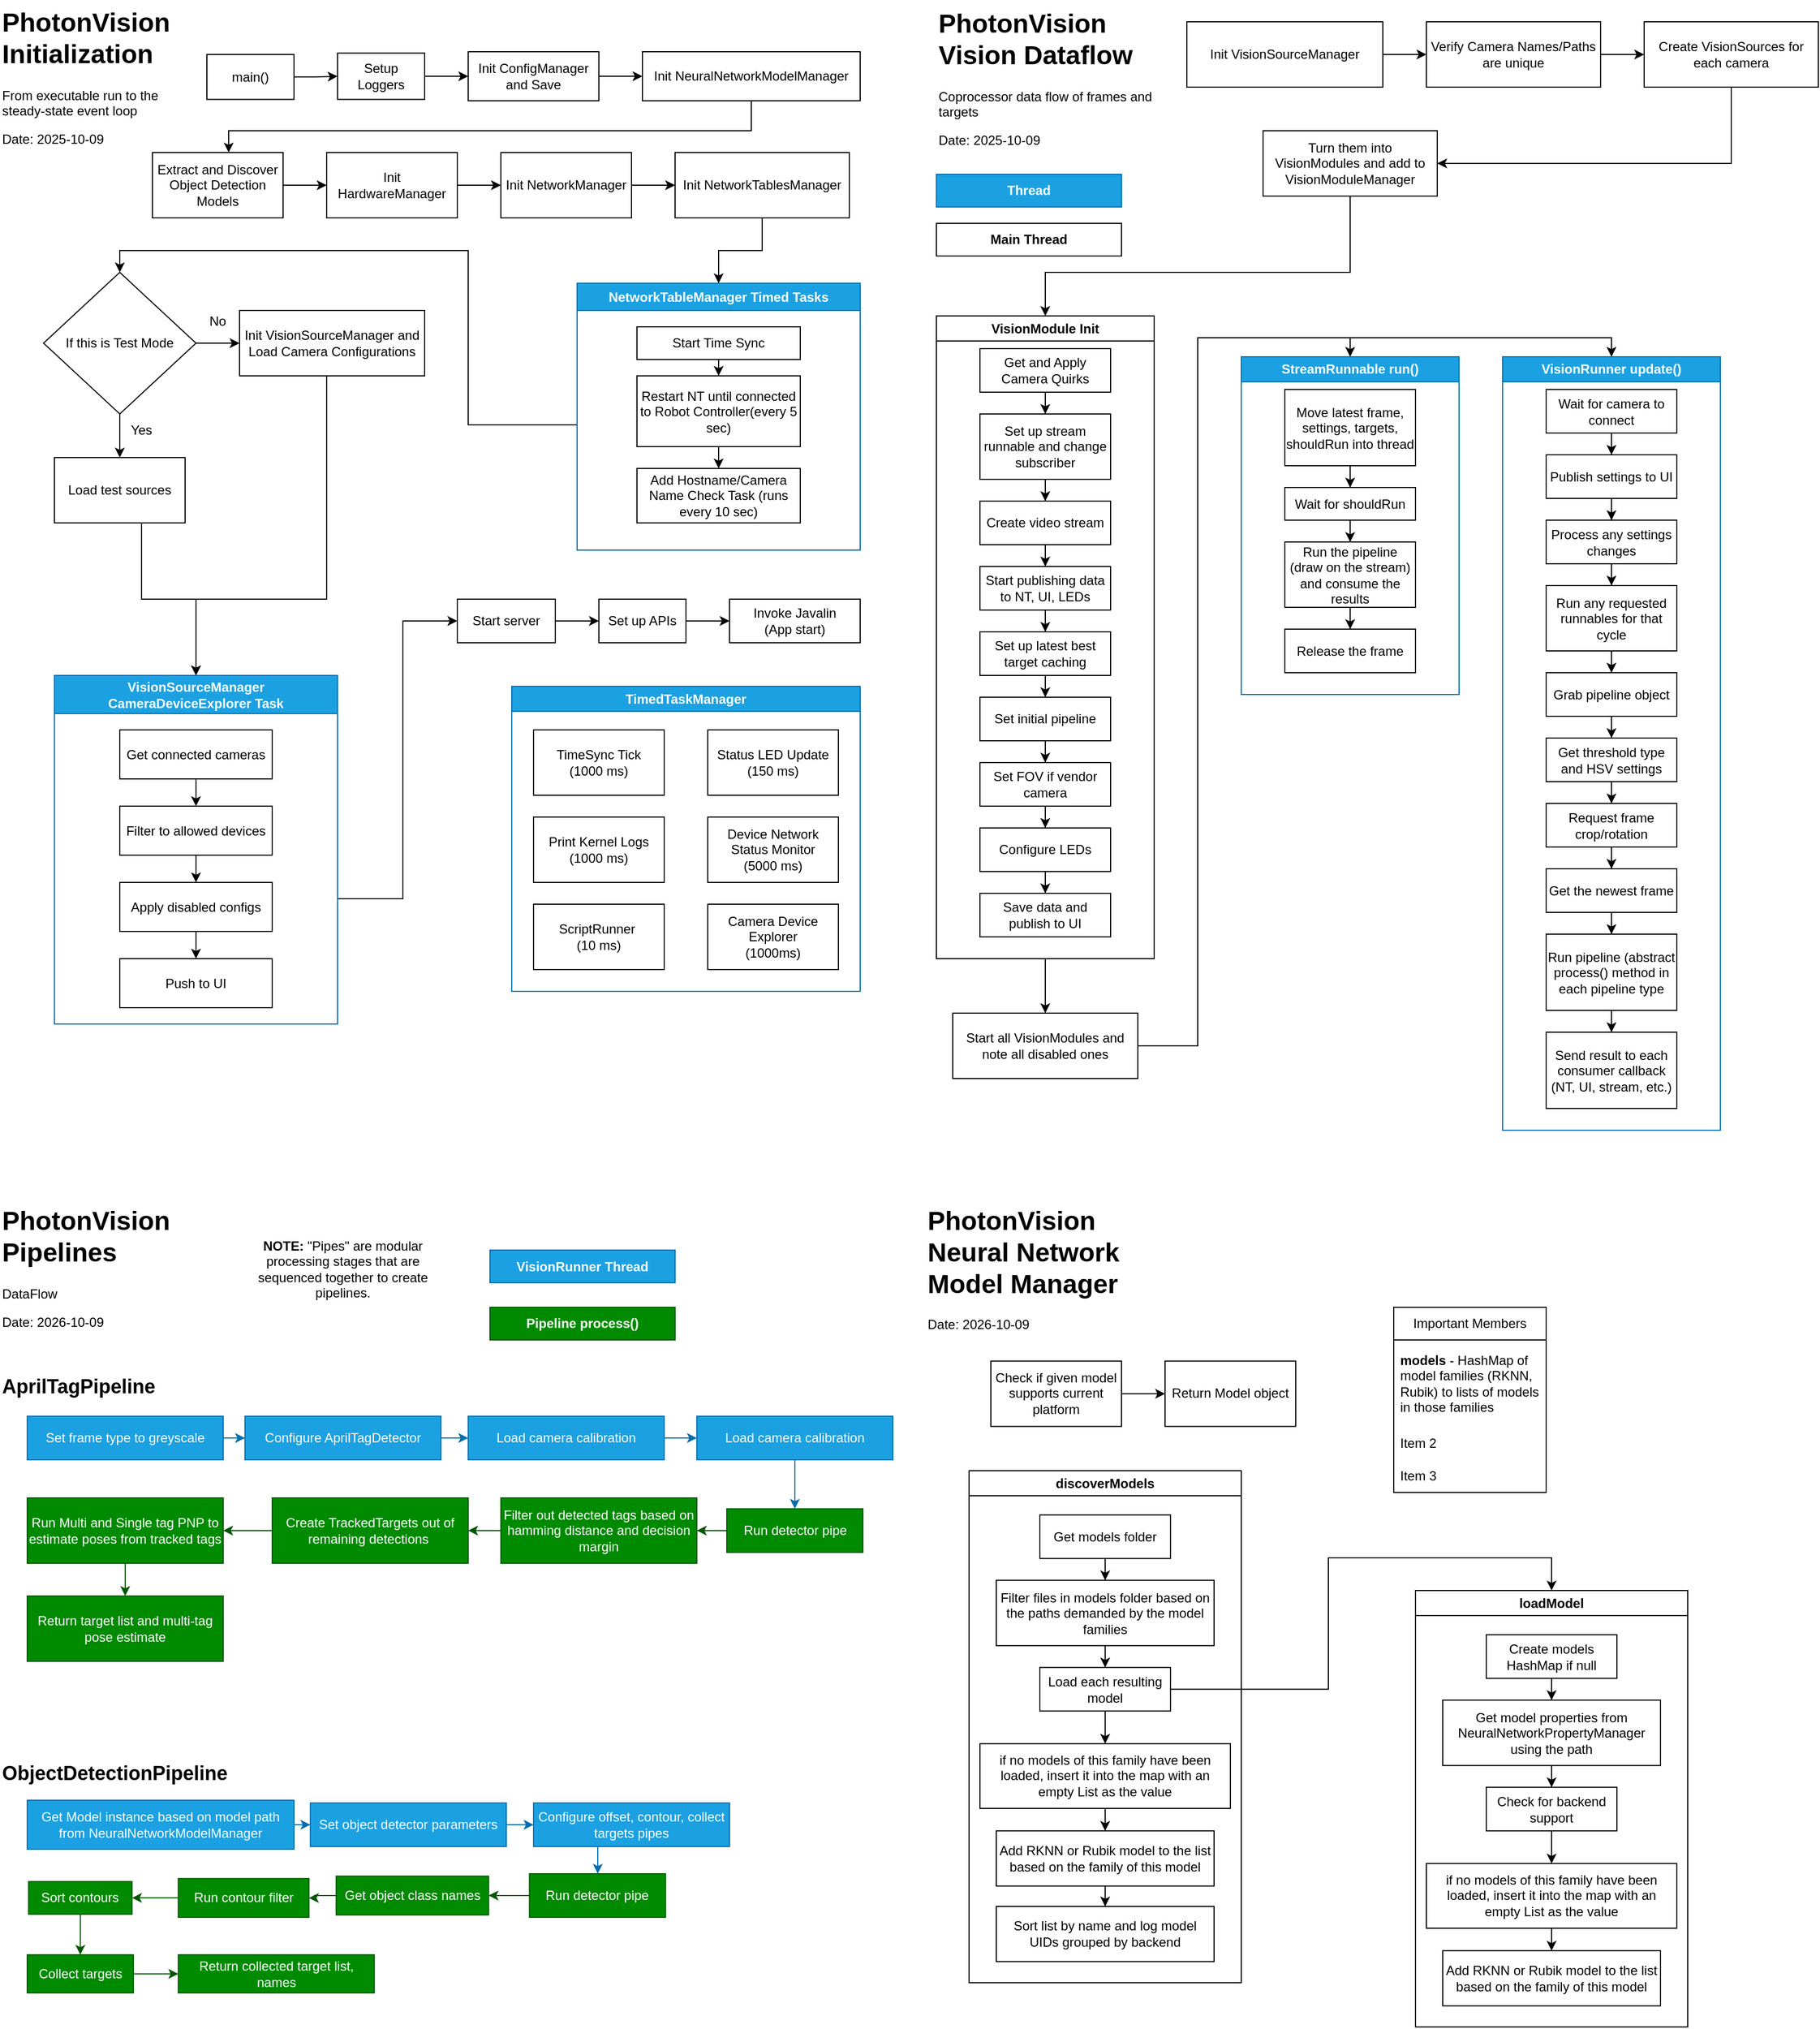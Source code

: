 <mxfile version="28.2.7">
  <diagram name="Page-1" id="EKQzKkHL_5VG4IE7c2P8">
    <mxGraphModel dx="920" dy="1238" grid="1" gridSize="10" guides="1" tooltips="1" connect="1" arrows="1" fold="1" page="1" pageScale="1" pageWidth="850" pageHeight="1100" math="0" shadow="0">
      <root>
        <mxCell id="0" />
        <mxCell id="1" parent="0" />
        <mxCell id="BMCkvyzXnp6Wfy262DpX-49" value="" style="edgeStyle=orthogonalEdgeStyle;rounded=0;orthogonalLoop=1;jettySize=auto;html=1;" parent="1" source="BMCkvyzXnp6Wfy262DpX-1" target="BMCkvyzXnp6Wfy262DpX-48" edge="1">
          <mxGeometry relative="1" as="geometry" />
        </mxCell>
        <mxCell id="BMCkvyzXnp6Wfy262DpX-1" value="main()" style="rounded=0;whiteSpace=wrap;html=1;" parent="1" vertex="1">
          <mxGeometry x="200" y="60" width="80" height="41.25" as="geometry" />
        </mxCell>
        <mxCell id="BMCkvyzXnp6Wfy262DpX-98" style="edgeStyle=orthogonalEdgeStyle;rounded=0;orthogonalLoop=1;jettySize=auto;html=1;exitX=1;exitY=0.5;exitDx=0;exitDy=0;entryX=0;entryY=0.5;entryDx=0;entryDy=0;" parent="1" source="BMCkvyzXnp6Wfy262DpX-2" target="BMCkvyzXnp6Wfy262DpX-4" edge="1">
          <mxGeometry relative="1" as="geometry" />
        </mxCell>
        <mxCell id="BMCkvyzXnp6Wfy262DpX-2" value="Start server" style="rounded=0;whiteSpace=wrap;html=1;" parent="1" vertex="1">
          <mxGeometry x="430" y="560" width="90" height="40" as="geometry" />
        </mxCell>
        <mxCell id="BMCkvyzXnp6Wfy262DpX-7" value="" style="edgeStyle=orthogonalEdgeStyle;rounded=0;orthogonalLoop=1;jettySize=auto;html=1;" parent="1" source="BMCkvyzXnp6Wfy262DpX-4" target="BMCkvyzXnp6Wfy262DpX-6" edge="1">
          <mxGeometry relative="1" as="geometry" />
        </mxCell>
        <mxCell id="BMCkvyzXnp6Wfy262DpX-4" value="Set up APIs" style="rounded=0;whiteSpace=wrap;html=1;" parent="1" vertex="1">
          <mxGeometry x="560" y="560" width="80" height="40" as="geometry" />
        </mxCell>
        <mxCell id="BMCkvyzXnp6Wfy262DpX-6" value="&lt;div&gt;Invoke Javalin&lt;/div&gt;&lt;div&gt;(App start)&lt;/div&gt;" style="rounded=0;whiteSpace=wrap;html=1;" parent="1" vertex="1">
          <mxGeometry x="680" y="560" width="120" height="40" as="geometry" />
        </mxCell>
        <mxCell id="BMCkvyzXnp6Wfy262DpX-56" value="" style="edgeStyle=orthogonalEdgeStyle;rounded=0;orthogonalLoop=1;jettySize=auto;html=1;" parent="1" source="BMCkvyzXnp6Wfy262DpX-11" target="BMCkvyzXnp6Wfy262DpX-55" edge="1">
          <mxGeometry relative="1" as="geometry" />
        </mxCell>
        <mxCell id="BMCkvyzXnp6Wfy262DpX-11" value="Extract and Discover Object Detection Models" style="rounded=0;whiteSpace=wrap;html=1;" parent="1" vertex="1">
          <mxGeometry x="150" y="150" width="120" height="60" as="geometry" />
        </mxCell>
        <mxCell id="BMCkvyzXnp6Wfy262DpX-95" style="edgeStyle=orthogonalEdgeStyle;rounded=0;orthogonalLoop=1;jettySize=auto;html=1;exitX=0.5;exitY=1;exitDx=0;exitDy=0;entryX=0.5;entryY=0;entryDx=0;entryDy=0;" parent="1" source="BMCkvyzXnp6Wfy262DpX-15" target="BMCkvyzXnp6Wfy262DpX-63" edge="1">
          <mxGeometry relative="1" as="geometry">
            <Array as="points">
              <mxPoint x="310" y="355" />
              <mxPoint x="310" y="560" />
              <mxPoint x="190" y="560" />
            </Array>
          </mxGeometry>
        </mxCell>
        <mxCell id="BMCkvyzXnp6Wfy262DpX-15" value="Init VisionSourceManager and Load Camera Configurations" style="rounded=0;whiteSpace=wrap;html=1;" parent="1" vertex="1">
          <mxGeometry x="230" y="295" width="170" height="60" as="geometry" />
        </mxCell>
        <mxCell id="BMCkvyzXnp6Wfy262DpX-82" style="edgeStyle=orthogonalEdgeStyle;rounded=0;orthogonalLoop=1;jettySize=auto;html=1;exitX=0;exitY=0.5;exitDx=0;exitDy=0;entryX=0.5;entryY=0;entryDx=0;entryDy=0;" parent="1" source="BMCkvyzXnp6Wfy262DpX-20" target="BMCkvyzXnp6Wfy262DpX-81" edge="1">
          <mxGeometry relative="1" as="geometry">
            <Array as="points">
              <mxPoint x="540" y="400" />
              <mxPoint x="440" y="400" />
              <mxPoint x="440" y="240" />
              <mxPoint x="120" y="240" />
            </Array>
          </mxGeometry>
        </mxCell>
        <mxCell id="BMCkvyzXnp6Wfy262DpX-20" value="&lt;div&gt;NetworkTableManager Timed Tasks&lt;/div&gt;" style="swimlane;whiteSpace=wrap;html=1;swimlaneLine=1;startSize=25;fillColor=#1ba1e2;fontColor=#ffffff;strokeColor=#006EAF;" parent="1" vertex="1">
          <mxGeometry x="540" y="270" width="260" height="245" as="geometry">
            <mxRectangle x="10" y="130" width="320" height="30" as="alternateBounds" />
          </mxGeometry>
        </mxCell>
        <mxCell id="BMCkvyzXnp6Wfy262DpX-30" style="edgeStyle=orthogonalEdgeStyle;rounded=0;orthogonalLoop=1;jettySize=auto;html=1;exitX=0.5;exitY=1;exitDx=0;exitDy=0;entryX=0.5;entryY=0;entryDx=0;entryDy=0;" parent="BMCkvyzXnp6Wfy262DpX-20" source="BMCkvyzXnp6Wfy262DpX-23" target="BMCkvyzXnp6Wfy262DpX-25" edge="1">
          <mxGeometry relative="1" as="geometry" />
        </mxCell>
        <mxCell id="BMCkvyzXnp6Wfy262DpX-23" value="Start Time Sync" style="rounded=0;whiteSpace=wrap;html=1;" parent="BMCkvyzXnp6Wfy262DpX-20" vertex="1">
          <mxGeometry x="55" y="40" width="150" height="30" as="geometry" />
        </mxCell>
        <mxCell id="BMCkvyzXnp6Wfy262DpX-31" style="edgeStyle=orthogonalEdgeStyle;rounded=0;orthogonalLoop=1;jettySize=auto;html=1;exitX=0.5;exitY=1;exitDx=0;exitDy=0;entryX=0.5;entryY=0;entryDx=0;entryDy=0;" parent="BMCkvyzXnp6Wfy262DpX-20" source="BMCkvyzXnp6Wfy262DpX-25" target="BMCkvyzXnp6Wfy262DpX-27" edge="1">
          <mxGeometry relative="1" as="geometry" />
        </mxCell>
        <mxCell id="BMCkvyzXnp6Wfy262DpX-25" value="Restart NT until connected to Robot Controller(every 5 sec)" style="rounded=0;whiteSpace=wrap;html=1;" parent="BMCkvyzXnp6Wfy262DpX-20" vertex="1">
          <mxGeometry x="55" y="85" width="150" height="65" as="geometry" />
        </mxCell>
        <mxCell id="BMCkvyzXnp6Wfy262DpX-27" value="Add Hostname/Camera Name Check Task (runs every 10 sec)" style="rounded=0;whiteSpace=wrap;html=1;" parent="BMCkvyzXnp6Wfy262DpX-20" vertex="1">
          <mxGeometry x="55" y="170" width="150" height="50" as="geometry" />
        </mxCell>
        <mxCell id="BMCkvyzXnp6Wfy262DpX-47" value="&lt;h1 style=&quot;margin-top: 0px;&quot;&gt;PhotonVision Initialization&lt;/h1&gt;&lt;p&gt;From executable run to the steady-state event loop&lt;/p&gt;&lt;p&gt;Date: 2025-10-09&lt;/p&gt;" style="text;html=1;whiteSpace=wrap;overflow=hidden;rounded=0;" parent="1" vertex="1">
          <mxGeometry x="10" y="10" width="180" height="140" as="geometry" />
        </mxCell>
        <mxCell id="BMCkvyzXnp6Wfy262DpX-51" value="" style="edgeStyle=orthogonalEdgeStyle;rounded=0;orthogonalLoop=1;jettySize=auto;html=1;" parent="1" source="BMCkvyzXnp6Wfy262DpX-48" target="BMCkvyzXnp6Wfy262DpX-50" edge="1">
          <mxGeometry relative="1" as="geometry" />
        </mxCell>
        <mxCell id="BMCkvyzXnp6Wfy262DpX-48" value="Setup Loggers" style="rounded=0;whiteSpace=wrap;html=1;" parent="1" vertex="1">
          <mxGeometry x="320" y="58.75" width="80" height="42.5" as="geometry" />
        </mxCell>
        <mxCell id="BMCkvyzXnp6Wfy262DpX-53" value="" style="edgeStyle=orthogonalEdgeStyle;rounded=0;orthogonalLoop=1;jettySize=auto;html=1;" parent="1" source="BMCkvyzXnp6Wfy262DpX-50" target="BMCkvyzXnp6Wfy262DpX-52" edge="1">
          <mxGeometry relative="1" as="geometry" />
        </mxCell>
        <mxCell id="BMCkvyzXnp6Wfy262DpX-50" value="Init ConfigManager and Save" style="rounded=0;whiteSpace=wrap;html=1;" parent="1" vertex="1">
          <mxGeometry x="440" y="57.5" width="120" height="45" as="geometry" />
        </mxCell>
        <mxCell id="BMCkvyzXnp6Wfy262DpX-54" style="edgeStyle=orthogonalEdgeStyle;rounded=0;orthogonalLoop=1;jettySize=auto;html=1;exitX=0.5;exitY=1;exitDx=0;exitDy=0;" parent="1" source="BMCkvyzXnp6Wfy262DpX-52" target="BMCkvyzXnp6Wfy262DpX-11" edge="1">
          <mxGeometry relative="1" as="geometry">
            <Array as="points">
              <mxPoint x="700" y="130" />
              <mxPoint x="220" y="130" />
            </Array>
          </mxGeometry>
        </mxCell>
        <mxCell id="BMCkvyzXnp6Wfy262DpX-52" value="Init NeuralNetworkModelManager" style="rounded=0;whiteSpace=wrap;html=1;" parent="1" vertex="1">
          <mxGeometry x="600" y="57.5" width="200" height="45" as="geometry" />
        </mxCell>
        <mxCell id="BMCkvyzXnp6Wfy262DpX-58" value="" style="edgeStyle=orthogonalEdgeStyle;rounded=0;orthogonalLoop=1;jettySize=auto;html=1;" parent="1" source="BMCkvyzXnp6Wfy262DpX-55" target="BMCkvyzXnp6Wfy262DpX-57" edge="1">
          <mxGeometry relative="1" as="geometry" />
        </mxCell>
        <mxCell id="BMCkvyzXnp6Wfy262DpX-55" value="Init HardwareManager" style="rounded=0;whiteSpace=wrap;html=1;" parent="1" vertex="1">
          <mxGeometry x="310" y="150" width="120" height="60" as="geometry" />
        </mxCell>
        <mxCell id="BMCkvyzXnp6Wfy262DpX-60" value="" style="edgeStyle=orthogonalEdgeStyle;rounded=0;orthogonalLoop=1;jettySize=auto;html=1;" parent="1" source="BMCkvyzXnp6Wfy262DpX-57" target="BMCkvyzXnp6Wfy262DpX-59" edge="1">
          <mxGeometry relative="1" as="geometry" />
        </mxCell>
        <mxCell id="BMCkvyzXnp6Wfy262DpX-57" value="Init NetworkManager" style="rounded=0;whiteSpace=wrap;html=1;" parent="1" vertex="1">
          <mxGeometry x="470" y="150" width="120" height="60" as="geometry" />
        </mxCell>
        <mxCell id="BMCkvyzXnp6Wfy262DpX-62" style="edgeStyle=orthogonalEdgeStyle;rounded=0;orthogonalLoop=1;jettySize=auto;html=1;exitX=0.5;exitY=1;exitDx=0;exitDy=0;entryX=0.5;entryY=0;entryDx=0;entryDy=0;" parent="1" source="BMCkvyzXnp6Wfy262DpX-59" target="BMCkvyzXnp6Wfy262DpX-20" edge="1">
          <mxGeometry relative="1" as="geometry" />
        </mxCell>
        <mxCell id="BMCkvyzXnp6Wfy262DpX-59" value="Init NetworkTablesManager" style="rounded=0;whiteSpace=wrap;html=1;" parent="1" vertex="1">
          <mxGeometry x="630" y="150" width="160" height="60" as="geometry" />
        </mxCell>
        <mxCell id="BMCkvyzXnp6Wfy262DpX-99" style="edgeStyle=orthogonalEdgeStyle;rounded=0;orthogonalLoop=1;jettySize=auto;html=1;exitX=1;exitY=0.5;exitDx=0;exitDy=0;entryX=0;entryY=0.5;entryDx=0;entryDy=0;" parent="1" source="BMCkvyzXnp6Wfy262DpX-63" target="BMCkvyzXnp6Wfy262DpX-2" edge="1">
          <mxGeometry relative="1" as="geometry">
            <Array as="points">
              <mxPoint x="380" y="835" />
              <mxPoint x="380" y="580" />
            </Array>
          </mxGeometry>
        </mxCell>
        <mxCell id="BMCkvyzXnp6Wfy262DpX-63" value="&lt;div&gt;VisionSourceManager CameraDeviceExplorer Task&lt;/div&gt;" style="swimlane;whiteSpace=wrap;html=1;swimlaneLine=1;startSize=35;fillColor=#1ba1e2;fontColor=#ffffff;strokeColor=#006EAF;" parent="1" vertex="1">
          <mxGeometry x="60" y="630" width="260" height="320" as="geometry">
            <mxRectangle x="10" y="130" width="320" height="30" as="alternateBounds" />
          </mxGeometry>
        </mxCell>
        <mxCell id="BMCkvyzXnp6Wfy262DpX-42" value="" style="edgeStyle=orthogonalEdgeStyle;rounded=0;orthogonalLoop=1;jettySize=auto;html=1;" parent="BMCkvyzXnp6Wfy262DpX-63" source="BMCkvyzXnp6Wfy262DpX-39" target="BMCkvyzXnp6Wfy262DpX-41" edge="1">
          <mxGeometry relative="1" as="geometry" />
        </mxCell>
        <mxCell id="BMCkvyzXnp6Wfy262DpX-39" value="Get connected cameras" style="rounded=0;whiteSpace=wrap;html=1;" parent="BMCkvyzXnp6Wfy262DpX-63" vertex="1">
          <mxGeometry x="60" y="50" width="140" height="45" as="geometry" />
        </mxCell>
        <mxCell id="BMCkvyzXnp6Wfy262DpX-44" value="" style="edgeStyle=orthogonalEdgeStyle;rounded=0;orthogonalLoop=1;jettySize=auto;html=1;" parent="BMCkvyzXnp6Wfy262DpX-63" source="BMCkvyzXnp6Wfy262DpX-41" target="BMCkvyzXnp6Wfy262DpX-43" edge="1">
          <mxGeometry relative="1" as="geometry" />
        </mxCell>
        <mxCell id="BMCkvyzXnp6Wfy262DpX-41" value="Filter to allowed devices" style="rounded=0;whiteSpace=wrap;html=1;" parent="BMCkvyzXnp6Wfy262DpX-63" vertex="1">
          <mxGeometry x="60" y="120" width="140" height="45" as="geometry" />
        </mxCell>
        <mxCell id="BMCkvyzXnp6Wfy262DpX-46" value="" style="edgeStyle=orthogonalEdgeStyle;rounded=0;orthogonalLoop=1;jettySize=auto;html=1;" parent="BMCkvyzXnp6Wfy262DpX-63" source="BMCkvyzXnp6Wfy262DpX-43" target="BMCkvyzXnp6Wfy262DpX-45" edge="1">
          <mxGeometry relative="1" as="geometry" />
        </mxCell>
        <mxCell id="BMCkvyzXnp6Wfy262DpX-43" value="Apply disabled configs" style="rounded=0;whiteSpace=wrap;html=1;" parent="BMCkvyzXnp6Wfy262DpX-63" vertex="1">
          <mxGeometry x="60" y="190" width="140" height="45" as="geometry" />
        </mxCell>
        <mxCell id="BMCkvyzXnp6Wfy262DpX-45" value="Push to UI" style="rounded=0;whiteSpace=wrap;html=1;" parent="BMCkvyzXnp6Wfy262DpX-63" vertex="1">
          <mxGeometry x="60" y="260" width="140" height="45" as="geometry" />
        </mxCell>
        <mxCell id="BMCkvyzXnp6Wfy262DpX-84" value="" style="edgeStyle=orthogonalEdgeStyle;rounded=0;orthogonalLoop=1;jettySize=auto;html=1;" parent="1" source="BMCkvyzXnp6Wfy262DpX-81" target="BMCkvyzXnp6Wfy262DpX-83" edge="1">
          <mxGeometry relative="1" as="geometry" />
        </mxCell>
        <mxCell id="BMCkvyzXnp6Wfy262DpX-90" style="edgeStyle=orthogonalEdgeStyle;rounded=0;orthogonalLoop=1;jettySize=auto;html=1;exitX=1;exitY=0.5;exitDx=0;exitDy=0;entryX=0;entryY=0.5;entryDx=0;entryDy=0;" parent="1" source="BMCkvyzXnp6Wfy262DpX-81" target="BMCkvyzXnp6Wfy262DpX-15" edge="1">
          <mxGeometry relative="1" as="geometry" />
        </mxCell>
        <mxCell id="BMCkvyzXnp6Wfy262DpX-81" value="If this is Test Mode" style="rhombus;whiteSpace=wrap;html=1;" parent="1" vertex="1">
          <mxGeometry x="50" y="260" width="140" height="130" as="geometry" />
        </mxCell>
        <mxCell id="BMCkvyzXnp6Wfy262DpX-92" style="edgeStyle=orthogonalEdgeStyle;rounded=0;orthogonalLoop=1;jettySize=auto;html=1;exitX=0.5;exitY=1;exitDx=0;exitDy=0;entryX=0.5;entryY=0;entryDx=0;entryDy=0;" parent="1" source="BMCkvyzXnp6Wfy262DpX-83" target="BMCkvyzXnp6Wfy262DpX-63" edge="1">
          <mxGeometry relative="1" as="geometry">
            <mxPoint x="569.647" y="610" as="targetPoint" />
            <Array as="points">
              <mxPoint x="140" y="490" />
              <mxPoint x="140" y="560" />
              <mxPoint x="190" y="560" />
            </Array>
          </mxGeometry>
        </mxCell>
        <mxCell id="BMCkvyzXnp6Wfy262DpX-83" value="Load test sources" style="whiteSpace=wrap;html=1;" parent="1" vertex="1">
          <mxGeometry x="60" y="430" width="120" height="60" as="geometry" />
        </mxCell>
        <mxCell id="BMCkvyzXnp6Wfy262DpX-85" value="Yes" style="text;html=1;align=center;verticalAlign=middle;whiteSpace=wrap;rounded=0;" parent="1" vertex="1">
          <mxGeometry x="110" y="390" width="60" height="30" as="geometry" />
        </mxCell>
        <mxCell id="BMCkvyzXnp6Wfy262DpX-86" value="No" style="text;html=1;align=center;verticalAlign=middle;whiteSpace=wrap;rounded=0;" parent="1" vertex="1">
          <mxGeometry x="180" y="290" width="60" height="30" as="geometry" />
        </mxCell>
        <mxCell id="BMCkvyzXnp6Wfy262DpX-96" value="TimedTaskManager" style="swimlane;whiteSpace=wrap;html=1;startSize=23;fillColor=#1ba1e2;fontColor=#ffffff;strokeColor=#006EAF;" parent="1" vertex="1">
          <mxGeometry x="480" y="640" width="320" height="280" as="geometry" />
        </mxCell>
        <mxCell id="BMCkvyzXnp6Wfy262DpX-101" value="&lt;div&gt;TimeSync Tick&lt;/div&gt;&lt;div&gt;(1000 ms)&lt;/div&gt;" style="rounded=0;whiteSpace=wrap;html=1;" parent="BMCkvyzXnp6Wfy262DpX-96" vertex="1">
          <mxGeometry x="20" y="40" width="120" height="60" as="geometry" />
        </mxCell>
        <mxCell id="BMCkvyzXnp6Wfy262DpX-102" value="&lt;div&gt;Status LED Update&lt;/div&gt;&lt;div&gt;(150 ms)&lt;/div&gt;" style="rounded=0;whiteSpace=wrap;html=1;" parent="BMCkvyzXnp6Wfy262DpX-96" vertex="1">
          <mxGeometry x="180" y="40" width="120" height="60" as="geometry" />
        </mxCell>
        <mxCell id="BMCkvyzXnp6Wfy262DpX-103" value="&lt;div&gt;Print Kernel Logs&lt;/div&gt;&lt;div&gt;(1000 ms)&lt;/div&gt;" style="rounded=0;whiteSpace=wrap;html=1;" parent="BMCkvyzXnp6Wfy262DpX-96" vertex="1">
          <mxGeometry x="20" y="120" width="120" height="60" as="geometry" />
        </mxCell>
        <mxCell id="BMCkvyzXnp6Wfy262DpX-104" value="&lt;div&gt;Device Network Status Monitor&lt;/div&gt;&lt;div&gt;(5000 ms)&lt;/div&gt;" style="rounded=0;whiteSpace=wrap;html=1;" parent="BMCkvyzXnp6Wfy262DpX-96" vertex="1">
          <mxGeometry x="180" y="120" width="120" height="60" as="geometry" />
        </mxCell>
        <mxCell id="BMCkvyzXnp6Wfy262DpX-105" value="&lt;div&gt;ScriptRunner&amp;nbsp;&lt;/div&gt;&lt;div&gt;(10 ms)&lt;/div&gt;" style="rounded=0;whiteSpace=wrap;html=1;" parent="BMCkvyzXnp6Wfy262DpX-96" vertex="1">
          <mxGeometry x="20" y="200" width="120" height="60" as="geometry" />
        </mxCell>
        <mxCell id="BMCkvyzXnp6Wfy262DpX-106" value="&lt;div&gt;Camera Device Explorer&lt;/div&gt;&lt;div&gt;(1000ms)&lt;/div&gt;" style="rounded=0;whiteSpace=wrap;html=1;" parent="BMCkvyzXnp6Wfy262DpX-96" vertex="1">
          <mxGeometry x="180" y="200" width="120" height="60" as="geometry" />
        </mxCell>
        <mxCell id="BMCkvyzXnp6Wfy262DpX-107" value="&lt;h1 style=&quot;margin-top: 0px;&quot;&gt;PhotonVision Vision Dataflow&lt;/h1&gt;&lt;div&gt;Coprocessor data flow of frames and targets&lt;/div&gt;&lt;p&gt;Date: 2025-10-09&lt;/p&gt;" style="text;html=1;whiteSpace=wrap;overflow=hidden;rounded=0;" parent="1" vertex="1">
          <mxGeometry x="870" y="10.63" width="210" height="140" as="geometry" />
        </mxCell>
        <mxCell id="BMCkvyzXnp6Wfy262DpX-110" value="" style="edgeStyle=orthogonalEdgeStyle;rounded=0;orthogonalLoop=1;jettySize=auto;html=1;" parent="1" source="BMCkvyzXnp6Wfy262DpX-108" target="BMCkvyzXnp6Wfy262DpX-109" edge="1">
          <mxGeometry relative="1" as="geometry" />
        </mxCell>
        <mxCell id="BMCkvyzXnp6Wfy262DpX-108" value="Init VisionSourceManager" style="rounded=0;whiteSpace=wrap;html=1;" parent="1" vertex="1">
          <mxGeometry x="1100" y="30" width="180" height="60" as="geometry" />
        </mxCell>
        <mxCell id="S9g8uFfFkQZEvXXLItgG-60" style="edgeStyle=orthogonalEdgeStyle;rounded=0;orthogonalLoop=1;jettySize=auto;html=1;exitX=1;exitY=0.5;exitDx=0;exitDy=0;entryX=0;entryY=0.5;entryDx=0;entryDy=0;" parent="1" source="BMCkvyzXnp6Wfy262DpX-109" target="BMCkvyzXnp6Wfy262DpX-113" edge="1">
          <mxGeometry relative="1" as="geometry" />
        </mxCell>
        <mxCell id="BMCkvyzXnp6Wfy262DpX-109" value="Verify Camera Names/Paths are unique" style="rounded=0;whiteSpace=wrap;html=1;" parent="1" vertex="1">
          <mxGeometry x="1320" y="30" width="160" height="60" as="geometry" />
        </mxCell>
        <mxCell id="BMCkvyzXnp6Wfy262DpX-116" value="" style="edgeStyle=orthogonalEdgeStyle;rounded=0;orthogonalLoop=1;jettySize=auto;html=1;" parent="1" source="BMCkvyzXnp6Wfy262DpX-113" target="BMCkvyzXnp6Wfy262DpX-115" edge="1">
          <mxGeometry relative="1" as="geometry">
            <Array as="points">
              <mxPoint x="1600" y="160" />
            </Array>
          </mxGeometry>
        </mxCell>
        <mxCell id="BMCkvyzXnp6Wfy262DpX-113" value="Create VisionSources for each camera" style="rounded=0;whiteSpace=wrap;html=1;" parent="1" vertex="1">
          <mxGeometry x="1520" y="30" width="160" height="60" as="geometry" />
        </mxCell>
        <mxCell id="S9g8uFfFkQZEvXXLItgG-19" style="edgeStyle=orthogonalEdgeStyle;rounded=0;orthogonalLoop=1;jettySize=auto;html=1;exitX=0.5;exitY=1;exitDx=0;exitDy=0;entryX=0.5;entryY=0;entryDx=0;entryDy=0;" parent="1" source="BMCkvyzXnp6Wfy262DpX-115" target="S9g8uFfFkQZEvXXLItgG-1" edge="1">
          <mxGeometry relative="1" as="geometry">
            <Array as="points">
              <mxPoint x="1250" y="260" />
              <mxPoint x="970" y="260" />
            </Array>
          </mxGeometry>
        </mxCell>
        <mxCell id="BMCkvyzXnp6Wfy262DpX-115" value="Turn them into VisionModules and add to VisionModuleManager" style="rounded=0;whiteSpace=wrap;html=1;" parent="1" vertex="1">
          <mxGeometry x="1170" y="130" width="160" height="60" as="geometry" />
        </mxCell>
        <mxCell id="zbKhoK3Aaxo4YHnxXPtB-49" style="edgeStyle=orthogonalEdgeStyle;rounded=0;orthogonalLoop=1;jettySize=auto;html=1;exitX=1;exitY=0.5;exitDx=0;exitDy=0;entryX=0.5;entryY=0;entryDx=0;entryDy=0;" parent="1" source="BMCkvyzXnp6Wfy262DpX-118" target="S9g8uFfFkQZEvXXLItgG-21" edge="1">
          <mxGeometry relative="1" as="geometry">
            <Array as="points">
              <mxPoint x="1110" y="970" />
              <mxPoint x="1110" y="320" />
              <mxPoint x="1250" y="320" />
            </Array>
            <mxPoint x="1380" y="250" as="targetPoint" />
          </mxGeometry>
        </mxCell>
        <mxCell id="zbKhoK3Aaxo4YHnxXPtB-50" style="edgeStyle=orthogonalEdgeStyle;rounded=0;orthogonalLoop=1;jettySize=auto;html=1;exitX=1;exitY=0.5;exitDx=0;exitDy=0;entryX=0.5;entryY=0;entryDx=0;entryDy=0;" parent="1" source="BMCkvyzXnp6Wfy262DpX-118" target="S9g8uFfFkQZEvXXLItgG-39" edge="1">
          <mxGeometry relative="1" as="geometry">
            <Array as="points">
              <mxPoint x="1110" y="970" />
              <mxPoint x="1110" y="320" />
              <mxPoint x="1490" y="320" />
            </Array>
            <mxPoint x="1390" y="370" as="targetPoint" />
          </mxGeometry>
        </mxCell>
        <mxCell id="BMCkvyzXnp6Wfy262DpX-118" value="Start all VisionModules and note all disabled ones" style="rounded=0;whiteSpace=wrap;html=1;" parent="1" vertex="1">
          <mxGeometry x="885" y="940" width="170" height="60" as="geometry" />
        </mxCell>
        <mxCell id="zbKhoK3Aaxo4YHnxXPtB-45" value="&lt;h1 style=&quot;margin-top: 0px;&quot;&gt;PhotonVision Pipelines&lt;/h1&gt;&lt;p&gt;DataFlow&lt;/p&gt;&lt;p&gt;Date: 2026-10-09&lt;/p&gt;" style="text;html=1;whiteSpace=wrap;overflow=hidden;rounded=0;" parent="1" vertex="1">
          <mxGeometry x="10" y="1110" width="210" height="140" as="geometry" />
        </mxCell>
        <mxCell id="S9g8uFfFkQZEvXXLItgG-20" style="edgeStyle=orthogonalEdgeStyle;rounded=0;orthogonalLoop=1;jettySize=auto;html=1;exitX=0.5;exitY=1;exitDx=0;exitDy=0;entryX=0.5;entryY=0;entryDx=0;entryDy=0;" parent="1" source="S9g8uFfFkQZEvXXLItgG-1" target="BMCkvyzXnp6Wfy262DpX-118" edge="1">
          <mxGeometry relative="1" as="geometry" />
        </mxCell>
        <mxCell id="S9g8uFfFkQZEvXXLItgG-1" value="VisionModule Init" style="swimlane;whiteSpace=wrap;html=1;" parent="1" vertex="1">
          <mxGeometry x="870" y="300" width="200" height="590" as="geometry" />
        </mxCell>
        <mxCell id="S9g8uFfFkQZEvXXLItgG-4" value="" style="edgeStyle=orthogonalEdgeStyle;rounded=0;orthogonalLoop=1;jettySize=auto;html=1;" parent="S9g8uFfFkQZEvXXLItgG-1" source="S9g8uFfFkQZEvXXLItgG-2" target="S9g8uFfFkQZEvXXLItgG-3" edge="1">
          <mxGeometry relative="1" as="geometry" />
        </mxCell>
        <mxCell id="S9g8uFfFkQZEvXXLItgG-2" value="Get and Apply Camera Quirks" style="rounded=0;whiteSpace=wrap;html=1;" parent="S9g8uFfFkQZEvXXLItgG-1" vertex="1">
          <mxGeometry x="40" y="30" width="120" height="40" as="geometry" />
        </mxCell>
        <mxCell id="S9g8uFfFkQZEvXXLItgG-6" value="" style="edgeStyle=orthogonalEdgeStyle;rounded=0;orthogonalLoop=1;jettySize=auto;html=1;" parent="S9g8uFfFkQZEvXXLItgG-1" source="S9g8uFfFkQZEvXXLItgG-3" target="S9g8uFfFkQZEvXXLItgG-5" edge="1">
          <mxGeometry relative="1" as="geometry" />
        </mxCell>
        <mxCell id="S9g8uFfFkQZEvXXLItgG-3" value="Set up stream runnable and change subscriber" style="whiteSpace=wrap;html=1;rounded=0;" parent="S9g8uFfFkQZEvXXLItgG-1" vertex="1">
          <mxGeometry x="40" y="90" width="120" height="60" as="geometry" />
        </mxCell>
        <mxCell id="S9g8uFfFkQZEvXXLItgG-8" value="" style="edgeStyle=orthogonalEdgeStyle;rounded=0;orthogonalLoop=1;jettySize=auto;html=1;" parent="S9g8uFfFkQZEvXXLItgG-1" source="S9g8uFfFkQZEvXXLItgG-5" target="S9g8uFfFkQZEvXXLItgG-7" edge="1">
          <mxGeometry relative="1" as="geometry" />
        </mxCell>
        <mxCell id="S9g8uFfFkQZEvXXLItgG-5" value="Create video stream" style="whiteSpace=wrap;html=1;rounded=0;" parent="S9g8uFfFkQZEvXXLItgG-1" vertex="1">
          <mxGeometry x="40" y="170" width="120" height="40" as="geometry" />
        </mxCell>
        <mxCell id="S9g8uFfFkQZEvXXLItgG-10" value="" style="edgeStyle=orthogonalEdgeStyle;rounded=0;orthogonalLoop=1;jettySize=auto;html=1;" parent="S9g8uFfFkQZEvXXLItgG-1" source="S9g8uFfFkQZEvXXLItgG-7" target="S9g8uFfFkQZEvXXLItgG-9" edge="1">
          <mxGeometry relative="1" as="geometry" />
        </mxCell>
        <mxCell id="S9g8uFfFkQZEvXXLItgG-7" value="Start publishing data to NT, UI, LEDs" style="whiteSpace=wrap;html=1;rounded=0;" parent="S9g8uFfFkQZEvXXLItgG-1" vertex="1">
          <mxGeometry x="40" y="230" width="120" height="40" as="geometry" />
        </mxCell>
        <mxCell id="S9g8uFfFkQZEvXXLItgG-12" value="" style="edgeStyle=orthogonalEdgeStyle;rounded=0;orthogonalLoop=1;jettySize=auto;html=1;" parent="S9g8uFfFkQZEvXXLItgG-1" source="S9g8uFfFkQZEvXXLItgG-9" target="S9g8uFfFkQZEvXXLItgG-11" edge="1">
          <mxGeometry relative="1" as="geometry" />
        </mxCell>
        <mxCell id="S9g8uFfFkQZEvXXLItgG-9" value="Set up latest best target caching" style="whiteSpace=wrap;html=1;rounded=0;" parent="S9g8uFfFkQZEvXXLItgG-1" vertex="1">
          <mxGeometry x="40" y="290" width="120" height="40" as="geometry" />
        </mxCell>
        <mxCell id="S9g8uFfFkQZEvXXLItgG-14" value="" style="edgeStyle=orthogonalEdgeStyle;rounded=0;orthogonalLoop=1;jettySize=auto;html=1;" parent="S9g8uFfFkQZEvXXLItgG-1" source="S9g8uFfFkQZEvXXLItgG-11" target="S9g8uFfFkQZEvXXLItgG-13" edge="1">
          <mxGeometry relative="1" as="geometry" />
        </mxCell>
        <mxCell id="S9g8uFfFkQZEvXXLItgG-11" value="Set initial pipeline" style="whiteSpace=wrap;html=1;rounded=0;" parent="S9g8uFfFkQZEvXXLItgG-1" vertex="1">
          <mxGeometry x="40" y="350" width="120" height="40" as="geometry" />
        </mxCell>
        <mxCell id="S9g8uFfFkQZEvXXLItgG-16" value="" style="edgeStyle=orthogonalEdgeStyle;rounded=0;orthogonalLoop=1;jettySize=auto;html=1;" parent="S9g8uFfFkQZEvXXLItgG-1" source="S9g8uFfFkQZEvXXLItgG-13" target="S9g8uFfFkQZEvXXLItgG-15" edge="1">
          <mxGeometry relative="1" as="geometry" />
        </mxCell>
        <mxCell id="S9g8uFfFkQZEvXXLItgG-13" value="Set FOV if vendor camera" style="whiteSpace=wrap;html=1;rounded=0;" parent="S9g8uFfFkQZEvXXLItgG-1" vertex="1">
          <mxGeometry x="40" y="410" width="120" height="40" as="geometry" />
        </mxCell>
        <mxCell id="S9g8uFfFkQZEvXXLItgG-18" value="" style="edgeStyle=orthogonalEdgeStyle;rounded=0;orthogonalLoop=1;jettySize=auto;html=1;" parent="S9g8uFfFkQZEvXXLItgG-1" source="S9g8uFfFkQZEvXXLItgG-15" target="S9g8uFfFkQZEvXXLItgG-17" edge="1">
          <mxGeometry relative="1" as="geometry" />
        </mxCell>
        <mxCell id="S9g8uFfFkQZEvXXLItgG-15" value="Configure LEDs" style="whiteSpace=wrap;html=1;rounded=0;" parent="S9g8uFfFkQZEvXXLItgG-1" vertex="1">
          <mxGeometry x="40" y="470" width="120" height="40" as="geometry" />
        </mxCell>
        <mxCell id="S9g8uFfFkQZEvXXLItgG-17" value="Save data and publish to UI" style="whiteSpace=wrap;html=1;rounded=0;" parent="S9g8uFfFkQZEvXXLItgG-1" vertex="1">
          <mxGeometry x="40" y="530" width="120" height="40" as="geometry" />
        </mxCell>
        <mxCell id="S9g8uFfFkQZEvXXLItgG-21" value="StreamRunnable run()" style="swimlane;whiteSpace=wrap;html=1;fillColor=#1ba1e2;fontColor=#ffffff;strokeColor=#006EAF;" parent="1" vertex="1">
          <mxGeometry x="1150" y="337.5" width="200" height="310" as="geometry" />
        </mxCell>
        <mxCell id="S9g8uFfFkQZEvXXLItgG-22" value="" style="edgeStyle=orthogonalEdgeStyle;rounded=0;orthogonalLoop=1;jettySize=auto;html=1;" parent="S9g8uFfFkQZEvXXLItgG-21" source="S9g8uFfFkQZEvXXLItgG-23" target="S9g8uFfFkQZEvXXLItgG-25" edge="1">
          <mxGeometry relative="1" as="geometry" />
        </mxCell>
        <mxCell id="S9g8uFfFkQZEvXXLItgG-23" value="Move latest frame, settings, targets, shouldRun into thread" style="rounded=0;whiteSpace=wrap;html=1;" parent="S9g8uFfFkQZEvXXLItgG-21" vertex="1">
          <mxGeometry x="40" y="30" width="120" height="70" as="geometry" />
        </mxCell>
        <mxCell id="S9g8uFfFkQZEvXXLItgG-24" value="" style="edgeStyle=orthogonalEdgeStyle;rounded=0;orthogonalLoop=1;jettySize=auto;html=1;" parent="S9g8uFfFkQZEvXXLItgG-21" source="S9g8uFfFkQZEvXXLItgG-25" target="S9g8uFfFkQZEvXXLItgG-27" edge="1">
          <mxGeometry relative="1" as="geometry" />
        </mxCell>
        <mxCell id="S9g8uFfFkQZEvXXLItgG-25" value="Wait for shouldRun" style="whiteSpace=wrap;html=1;rounded=0;" parent="S9g8uFfFkQZEvXXLItgG-21" vertex="1">
          <mxGeometry x="40" y="120" width="120" height="30" as="geometry" />
        </mxCell>
        <mxCell id="S9g8uFfFkQZEvXXLItgG-26" value="" style="edgeStyle=orthogonalEdgeStyle;rounded=0;orthogonalLoop=1;jettySize=auto;html=1;" parent="S9g8uFfFkQZEvXXLItgG-21" source="S9g8uFfFkQZEvXXLItgG-27" target="S9g8uFfFkQZEvXXLItgG-29" edge="1">
          <mxGeometry relative="1" as="geometry" />
        </mxCell>
        <mxCell id="S9g8uFfFkQZEvXXLItgG-27" value="Run the pipeline (draw on the stream) and consume the results" style="whiteSpace=wrap;html=1;rounded=0;" parent="S9g8uFfFkQZEvXXLItgG-21" vertex="1">
          <mxGeometry x="40" y="170" width="120" height="60" as="geometry" />
        </mxCell>
        <mxCell id="S9g8uFfFkQZEvXXLItgG-29" value="Release the frame" style="whiteSpace=wrap;html=1;rounded=0;" parent="S9g8uFfFkQZEvXXLItgG-21" vertex="1">
          <mxGeometry x="40" y="250" width="120" height="40" as="geometry" />
        </mxCell>
        <mxCell id="S9g8uFfFkQZEvXXLItgG-39" value="VisionRunner update()" style="swimlane;whiteSpace=wrap;html=1;fillColor=#1ba1e2;fontColor=#ffffff;strokeColor=#006EAF;" parent="1" vertex="1">
          <mxGeometry x="1390" y="337.5" width="200" height="710" as="geometry" />
        </mxCell>
        <mxCell id="S9g8uFfFkQZEvXXLItgG-40" value="" style="edgeStyle=orthogonalEdgeStyle;rounded=0;orthogonalLoop=1;jettySize=auto;html=1;" parent="S9g8uFfFkQZEvXXLItgG-39" source="S9g8uFfFkQZEvXXLItgG-41" target="S9g8uFfFkQZEvXXLItgG-43" edge="1">
          <mxGeometry relative="1" as="geometry" />
        </mxCell>
        <mxCell id="S9g8uFfFkQZEvXXLItgG-41" value="Wait for camera to connect" style="rounded=0;whiteSpace=wrap;html=1;" parent="S9g8uFfFkQZEvXXLItgG-39" vertex="1">
          <mxGeometry x="40" y="30" width="120" height="40" as="geometry" />
        </mxCell>
        <mxCell id="S9g8uFfFkQZEvXXLItgG-42" value="" style="edgeStyle=orthogonalEdgeStyle;rounded=0;orthogonalLoop=1;jettySize=auto;html=1;" parent="S9g8uFfFkQZEvXXLItgG-39" source="S9g8uFfFkQZEvXXLItgG-43" target="S9g8uFfFkQZEvXXLItgG-45" edge="1">
          <mxGeometry relative="1" as="geometry" />
        </mxCell>
        <mxCell id="S9g8uFfFkQZEvXXLItgG-43" value="Publish settings to UI" style="whiteSpace=wrap;html=1;rounded=0;" parent="S9g8uFfFkQZEvXXLItgG-39" vertex="1">
          <mxGeometry x="40" y="90" width="120" height="40" as="geometry" />
        </mxCell>
        <mxCell id="S9g8uFfFkQZEvXXLItgG-44" value="" style="edgeStyle=orthogonalEdgeStyle;rounded=0;orthogonalLoop=1;jettySize=auto;html=1;" parent="S9g8uFfFkQZEvXXLItgG-39" source="S9g8uFfFkQZEvXXLItgG-45" target="S9g8uFfFkQZEvXXLItgG-47" edge="1">
          <mxGeometry relative="1" as="geometry" />
        </mxCell>
        <mxCell id="S9g8uFfFkQZEvXXLItgG-45" value="Process any settings changes" style="whiteSpace=wrap;html=1;rounded=0;" parent="S9g8uFfFkQZEvXXLItgG-39" vertex="1">
          <mxGeometry x="40" y="150" width="120" height="40" as="geometry" />
        </mxCell>
        <mxCell id="S9g8uFfFkQZEvXXLItgG-46" value="" style="edgeStyle=orthogonalEdgeStyle;rounded=0;orthogonalLoop=1;jettySize=auto;html=1;" parent="S9g8uFfFkQZEvXXLItgG-39" source="S9g8uFfFkQZEvXXLItgG-47" target="S9g8uFfFkQZEvXXLItgG-49" edge="1">
          <mxGeometry relative="1" as="geometry" />
        </mxCell>
        <mxCell id="S9g8uFfFkQZEvXXLItgG-47" value="Run any requested runnables for that cycle" style="whiteSpace=wrap;html=1;rounded=0;" parent="S9g8uFfFkQZEvXXLItgG-39" vertex="1">
          <mxGeometry x="40" y="210" width="120" height="60" as="geometry" />
        </mxCell>
        <mxCell id="S9g8uFfFkQZEvXXLItgG-48" value="" style="edgeStyle=orthogonalEdgeStyle;rounded=0;orthogonalLoop=1;jettySize=auto;html=1;" parent="S9g8uFfFkQZEvXXLItgG-39" source="S9g8uFfFkQZEvXXLItgG-49" target="S9g8uFfFkQZEvXXLItgG-51" edge="1">
          <mxGeometry relative="1" as="geometry" />
        </mxCell>
        <mxCell id="S9g8uFfFkQZEvXXLItgG-49" value="Grab pipeline object" style="whiteSpace=wrap;html=1;rounded=0;" parent="S9g8uFfFkQZEvXXLItgG-39" vertex="1">
          <mxGeometry x="40" y="290" width="120" height="40" as="geometry" />
        </mxCell>
        <mxCell id="S9g8uFfFkQZEvXXLItgG-50" value="" style="edgeStyle=orthogonalEdgeStyle;rounded=0;orthogonalLoop=1;jettySize=auto;html=1;" parent="S9g8uFfFkQZEvXXLItgG-39" source="S9g8uFfFkQZEvXXLItgG-51" target="S9g8uFfFkQZEvXXLItgG-53" edge="1">
          <mxGeometry relative="1" as="geometry" />
        </mxCell>
        <mxCell id="S9g8uFfFkQZEvXXLItgG-51" value="Get threshold type and HSV settings" style="whiteSpace=wrap;html=1;rounded=0;" parent="S9g8uFfFkQZEvXXLItgG-39" vertex="1">
          <mxGeometry x="40" y="350" width="120" height="40" as="geometry" />
        </mxCell>
        <mxCell id="S9g8uFfFkQZEvXXLItgG-52" value="" style="edgeStyle=orthogonalEdgeStyle;rounded=0;orthogonalLoop=1;jettySize=auto;html=1;" parent="S9g8uFfFkQZEvXXLItgG-39" source="S9g8uFfFkQZEvXXLItgG-53" target="S9g8uFfFkQZEvXXLItgG-55" edge="1">
          <mxGeometry relative="1" as="geometry" />
        </mxCell>
        <mxCell id="S9g8uFfFkQZEvXXLItgG-53" value="Request frame crop/rotation" style="whiteSpace=wrap;html=1;rounded=0;" parent="S9g8uFfFkQZEvXXLItgG-39" vertex="1">
          <mxGeometry x="40" y="410" width="120" height="40" as="geometry" />
        </mxCell>
        <mxCell id="S9g8uFfFkQZEvXXLItgG-54" value="" style="edgeStyle=orthogonalEdgeStyle;rounded=0;orthogonalLoop=1;jettySize=auto;html=1;" parent="S9g8uFfFkQZEvXXLItgG-39" source="S9g8uFfFkQZEvXXLItgG-55" target="S9g8uFfFkQZEvXXLItgG-56" edge="1">
          <mxGeometry relative="1" as="geometry" />
        </mxCell>
        <mxCell id="S9g8uFfFkQZEvXXLItgG-55" value="Get the newest frame" style="whiteSpace=wrap;html=1;rounded=0;" parent="S9g8uFfFkQZEvXXLItgG-39" vertex="1">
          <mxGeometry x="40" y="470" width="120" height="40" as="geometry" />
        </mxCell>
        <mxCell id="S9g8uFfFkQZEvXXLItgG-58" value="" style="edgeStyle=orthogonalEdgeStyle;rounded=0;orthogonalLoop=1;jettySize=auto;html=1;" parent="S9g8uFfFkQZEvXXLItgG-39" source="S9g8uFfFkQZEvXXLItgG-56" target="S9g8uFfFkQZEvXXLItgG-57" edge="1">
          <mxGeometry relative="1" as="geometry" />
        </mxCell>
        <mxCell id="S9g8uFfFkQZEvXXLItgG-56" value="Run pipeline (abstract process() method in each pipeline type" style="whiteSpace=wrap;html=1;rounded=0;" parent="S9g8uFfFkQZEvXXLItgG-39" vertex="1">
          <mxGeometry x="40" y="530" width="120" height="70" as="geometry" />
        </mxCell>
        <mxCell id="S9g8uFfFkQZEvXXLItgG-57" value="Send result to each consumer callback (NT, UI, stream, etc.)" style="whiteSpace=wrap;html=1;rounded=0;" parent="S9g8uFfFkQZEvXXLItgG-39" vertex="1">
          <mxGeometry x="40" y="620" width="120" height="70" as="geometry" />
        </mxCell>
        <mxCell id="S9g8uFfFkQZEvXXLItgG-61" value="&lt;h1 style=&quot;margin-top: 0px;&quot;&gt;&lt;font style=&quot;font-size: 18px;&quot;&gt;AprilTagPipeline&lt;/font&gt;&lt;/h1&gt;" style="text;html=1;whiteSpace=wrap;overflow=hidden;rounded=0;" parent="1" vertex="1">
          <mxGeometry x="10" y="1260" width="165" height="50" as="geometry" />
        </mxCell>
        <mxCell id="S9g8uFfFkQZEvXXLItgG-64" value="" style="edgeStyle=orthogonalEdgeStyle;rounded=0;orthogonalLoop=1;jettySize=auto;html=1;fillColor=#1ba1e2;strokeColor=#006EAF;" parent="1" source="S9g8uFfFkQZEvXXLItgG-62" target="S9g8uFfFkQZEvXXLItgG-63" edge="1">
          <mxGeometry relative="1" as="geometry" />
        </mxCell>
        <mxCell id="S9g8uFfFkQZEvXXLItgG-62" value="Set frame type to greyscale" style="rounded=0;whiteSpace=wrap;html=1;fillColor=#1ba1e2;fontColor=#ffffff;strokeColor=#006EAF;" parent="1" vertex="1">
          <mxGeometry x="35" y="1310" width="180" height="40" as="geometry" />
        </mxCell>
        <mxCell id="S9g8uFfFkQZEvXXLItgG-66" value="" style="edgeStyle=orthogonalEdgeStyle;rounded=0;orthogonalLoop=1;jettySize=auto;html=1;fillColor=#1ba1e2;strokeColor=#006EAF;" parent="1" source="S9g8uFfFkQZEvXXLItgG-63" target="S9g8uFfFkQZEvXXLItgG-65" edge="1">
          <mxGeometry relative="1" as="geometry" />
        </mxCell>
        <mxCell id="S9g8uFfFkQZEvXXLItgG-63" value="Configure AprilTagDetector" style="rounded=0;whiteSpace=wrap;html=1;fillColor=#1ba1e2;fontColor=#ffffff;strokeColor=#006EAF;" parent="1" vertex="1">
          <mxGeometry x="235" y="1310" width="180" height="40" as="geometry" />
        </mxCell>
        <mxCell id="S9g8uFfFkQZEvXXLItgG-68" value="" style="edgeStyle=orthogonalEdgeStyle;rounded=0;orthogonalLoop=1;jettySize=auto;html=1;fillColor=#1ba1e2;strokeColor=#006EAF;" parent="1" source="S9g8uFfFkQZEvXXLItgG-65" target="S9g8uFfFkQZEvXXLItgG-67" edge="1">
          <mxGeometry relative="1" as="geometry" />
        </mxCell>
        <mxCell id="S9g8uFfFkQZEvXXLItgG-65" value="Load camera calibration" style="rounded=0;whiteSpace=wrap;html=1;fillColor=#1ba1e2;fontColor=#ffffff;strokeColor=#006EAF;" parent="1" vertex="1">
          <mxGeometry x="440" y="1310" width="180" height="40" as="geometry" />
        </mxCell>
        <mxCell id="S9g8uFfFkQZEvXXLItgG-70" value="" style="edgeStyle=orthogonalEdgeStyle;rounded=0;orthogonalLoop=1;jettySize=auto;html=1;fillColor=#1ba1e2;strokeColor=#006EAF;" parent="1" source="S9g8uFfFkQZEvXXLItgG-67" target="S9g8uFfFkQZEvXXLItgG-69" edge="1">
          <mxGeometry relative="1" as="geometry">
            <Array as="points">
              <mxPoint x="740" y="1380" />
              <mxPoint x="740" y="1380" />
            </Array>
          </mxGeometry>
        </mxCell>
        <mxCell id="S9g8uFfFkQZEvXXLItgG-67" value="Load camera calibration" style="rounded=0;whiteSpace=wrap;html=1;fillColor=#1ba1e2;fontColor=#ffffff;strokeColor=#006EAF;" parent="1" vertex="1">
          <mxGeometry x="650" y="1310" width="180" height="40" as="geometry" />
        </mxCell>
        <mxCell id="S9g8uFfFkQZEvXXLItgG-73" value="" style="edgeStyle=orthogonalEdgeStyle;rounded=0;orthogonalLoop=1;jettySize=auto;html=1;fillColor=#008a00;strokeColor=#005700;" parent="1" source="S9g8uFfFkQZEvXXLItgG-69" target="S9g8uFfFkQZEvXXLItgG-72" edge="1">
          <mxGeometry relative="1" as="geometry" />
        </mxCell>
        <mxCell id="S9g8uFfFkQZEvXXLItgG-69" value="Run detector pipe" style="rounded=0;whiteSpace=wrap;html=1;fillColor=#008a00;fontColor=#ffffff;strokeColor=#005700;" parent="1" vertex="1">
          <mxGeometry x="677.5" y="1395" width="125" height="40" as="geometry" />
        </mxCell>
        <mxCell id="S9g8uFfFkQZEvXXLItgG-71" value="&lt;b&gt;NOTE: &lt;/b&gt;&quot;Pipes&quot; are modular processing stages that are sequenced together to create pipelines." style="text;html=1;align=center;verticalAlign=middle;whiteSpace=wrap;rounded=0;" parent="1" vertex="1">
          <mxGeometry x="240" y="1160" width="170" height="30" as="geometry" />
        </mxCell>
        <mxCell id="S9g8uFfFkQZEvXXLItgG-110" style="edgeStyle=orthogonalEdgeStyle;rounded=0;orthogonalLoop=1;jettySize=auto;html=1;exitX=0;exitY=0.5;exitDx=0;exitDy=0;entryX=1;entryY=0.5;entryDx=0;entryDy=0;fillColor=#008a00;strokeColor=#005700;" parent="1" source="S9g8uFfFkQZEvXXLItgG-72" target="S9g8uFfFkQZEvXXLItgG-76" edge="1">
          <mxGeometry relative="1" as="geometry" />
        </mxCell>
        <mxCell id="S9g8uFfFkQZEvXXLItgG-72" value="Filter out detected tags based on hamming distance and decision margin" style="rounded=0;whiteSpace=wrap;html=1;fillColor=#008a00;fontColor=#ffffff;strokeColor=#005700;" parent="1" vertex="1">
          <mxGeometry x="470" y="1385" width="180" height="60" as="geometry" />
        </mxCell>
        <mxCell id="S9g8uFfFkQZEvXXLItgG-111" style="edgeStyle=orthogonalEdgeStyle;rounded=0;orthogonalLoop=1;jettySize=auto;html=1;exitX=0;exitY=0.5;exitDx=0;exitDy=0;entryX=1;entryY=0.5;entryDx=0;entryDy=0;fillColor=#008a00;strokeColor=#005700;" parent="1" source="S9g8uFfFkQZEvXXLItgG-76" target="S9g8uFfFkQZEvXXLItgG-78" edge="1">
          <mxGeometry relative="1" as="geometry" />
        </mxCell>
        <mxCell id="S9g8uFfFkQZEvXXLItgG-76" value="Create TrackedTargets out of remaining detections&amp;nbsp;" style="rounded=0;whiteSpace=wrap;html=1;fillColor=#008a00;fontColor=#ffffff;strokeColor=#005700;" parent="1" vertex="1">
          <mxGeometry x="260" y="1385" width="180" height="60" as="geometry" />
        </mxCell>
        <mxCell id="S9g8uFfFkQZEvXXLItgG-112" style="edgeStyle=orthogonalEdgeStyle;rounded=0;orthogonalLoop=1;jettySize=auto;html=1;exitX=0.5;exitY=1;exitDx=0;exitDy=0;entryX=0.5;entryY=0;entryDx=0;entryDy=0;fillColor=#008a00;strokeColor=#005700;" parent="1" source="S9g8uFfFkQZEvXXLItgG-78" target="S9g8uFfFkQZEvXXLItgG-80" edge="1">
          <mxGeometry relative="1" as="geometry" />
        </mxCell>
        <mxCell id="S9g8uFfFkQZEvXXLItgG-78" value="Run Multi and Single tag PNP to estimate poses from tracked tags" style="rounded=0;whiteSpace=wrap;html=1;fillColor=#008a00;fontColor=#ffffff;strokeColor=#005700;" parent="1" vertex="1">
          <mxGeometry x="35" y="1385" width="180" height="60" as="geometry" />
        </mxCell>
        <mxCell id="S9g8uFfFkQZEvXXLItgG-80" value="Return target list and multi-tag pose estimate" style="rounded=0;whiteSpace=wrap;html=1;fillColor=#008a00;fontColor=#ffffff;strokeColor=#005700;" parent="1" vertex="1">
          <mxGeometry x="35" y="1475" width="180" height="60" as="geometry" />
        </mxCell>
        <mxCell id="S9g8uFfFkQZEvXXLItgG-82" value="&lt;h1 style=&quot;margin-top: 0px;&quot;&gt;&lt;font style=&quot;font-size: 18px;&quot;&gt;ObjectDetectionPipeline&lt;/font&gt;&lt;/h1&gt;" style="text;html=1;whiteSpace=wrap;overflow=hidden;rounded=0;" parent="1" vertex="1">
          <mxGeometry x="10" y="1615" width="230" height="50" as="geometry" />
        </mxCell>
        <mxCell id="S9g8uFfFkQZEvXXLItgG-85" value="" style="edgeStyle=orthogonalEdgeStyle;rounded=0;orthogonalLoop=1;jettySize=auto;html=1;fillColor=#1ba1e2;strokeColor=#006EAF;" parent="1" source="S9g8uFfFkQZEvXXLItgG-86" target="S9g8uFfFkQZEvXXLItgG-88" edge="1">
          <mxGeometry relative="1" as="geometry" />
        </mxCell>
        <mxCell id="S9g8uFfFkQZEvXXLItgG-86" value="Get Model instance based on model path from NeuralNetworkModelManager" style="rounded=0;whiteSpace=wrap;html=1;fillColor=#1ba1e2;fontColor=#ffffff;strokeColor=#006EAF;" parent="1" vertex="1">
          <mxGeometry x="35" y="1662.5" width="245" height="45" as="geometry" />
        </mxCell>
        <mxCell id="S9g8uFfFkQZEvXXLItgG-87" value="" style="edgeStyle=orthogonalEdgeStyle;rounded=0;orthogonalLoop=1;jettySize=auto;html=1;fillColor=#1ba1e2;strokeColor=#006EAF;" parent="1" source="S9g8uFfFkQZEvXXLItgG-88" target="S9g8uFfFkQZEvXXLItgG-90" edge="1">
          <mxGeometry relative="1" as="geometry">
            <Array as="points">
              <mxPoint x="555" y="1685" />
            </Array>
          </mxGeometry>
        </mxCell>
        <mxCell id="S9g8uFfFkQZEvXXLItgG-88" value="Set object detector parameters" style="rounded=0;whiteSpace=wrap;html=1;fillColor=#1ba1e2;fontColor=#ffffff;strokeColor=#006EAF;" parent="1" vertex="1">
          <mxGeometry x="295" y="1665" width="180" height="40" as="geometry" />
        </mxCell>
        <mxCell id="S9g8uFfFkQZEvXXLItgG-89" value="" style="edgeStyle=orthogonalEdgeStyle;rounded=0;orthogonalLoop=1;jettySize=auto;html=1;fillColor=#1ba1e2;strokeColor=#006EAF;" parent="1" source="S9g8uFfFkQZEvXXLItgG-90" target="S9g8uFfFkQZEvXXLItgG-92" edge="1">
          <mxGeometry relative="1" as="geometry">
            <Array as="points">
              <mxPoint x="559" y="1720" />
              <mxPoint x="559" y="1720" />
            </Array>
          </mxGeometry>
        </mxCell>
        <mxCell id="S9g8uFfFkQZEvXXLItgG-90" value="Configure offset, contour, collect targets pipes" style="rounded=0;whiteSpace=wrap;html=1;fillColor=#1ba1e2;fontColor=#ffffff;strokeColor=#006EAF;" parent="1" vertex="1">
          <mxGeometry x="500" y="1665" width="180" height="40" as="geometry" />
        </mxCell>
        <mxCell id="S9g8uFfFkQZEvXXLItgG-91" value="" style="edgeStyle=orthogonalEdgeStyle;rounded=0;orthogonalLoop=1;jettySize=auto;html=1;fillColor=#008a00;strokeColor=#005700;" parent="1" source="S9g8uFfFkQZEvXXLItgG-92" target="S9g8uFfFkQZEvXXLItgG-95" edge="1">
          <mxGeometry relative="1" as="geometry" />
        </mxCell>
        <mxCell id="S9g8uFfFkQZEvXXLItgG-92" value="Run detector pipe" style="rounded=0;whiteSpace=wrap;html=1;fillColor=#008a00;fontColor=#ffffff;strokeColor=#005700;" parent="1" vertex="1">
          <mxGeometry x="496.25" y="1730" width="125" height="40" as="geometry" />
        </mxCell>
        <mxCell id="S9g8uFfFkQZEvXXLItgG-94" value="" style="edgeStyle=orthogonalEdgeStyle;rounded=0;orthogonalLoop=1;jettySize=auto;html=1;fillColor=#008a00;strokeColor=#005700;" parent="1" source="S9g8uFfFkQZEvXXLItgG-95" target="S9g8uFfFkQZEvXXLItgG-97" edge="1">
          <mxGeometry relative="1" as="geometry" />
        </mxCell>
        <mxCell id="S9g8uFfFkQZEvXXLItgG-95" value="Get object class names" style="rounded=0;whiteSpace=wrap;html=1;fillColor=#008a00;fontColor=#ffffff;strokeColor=#005700;" parent="1" vertex="1">
          <mxGeometry x="318.75" y="1732.19" width="140" height="35.63" as="geometry" />
        </mxCell>
        <mxCell id="S9g8uFfFkQZEvXXLItgG-107" style="edgeStyle=orthogonalEdgeStyle;rounded=0;orthogonalLoop=1;jettySize=auto;html=1;exitX=0;exitY=0.5;exitDx=0;exitDy=0;entryX=1;entryY=0.5;entryDx=0;entryDy=0;fillColor=#008a00;strokeColor=#005700;" parent="1" source="S9g8uFfFkQZEvXXLItgG-97" target="S9g8uFfFkQZEvXXLItgG-99" edge="1">
          <mxGeometry relative="1" as="geometry" />
        </mxCell>
        <mxCell id="S9g8uFfFkQZEvXXLItgG-97" value="Run contour filter" style="rounded=0;whiteSpace=wrap;html=1;fillColor=#008a00;fontColor=#ffffff;strokeColor=#005700;" parent="1" vertex="1">
          <mxGeometry x="173.75" y="1734.37" width="120" height="35.63" as="geometry" />
        </mxCell>
        <mxCell id="S9g8uFfFkQZEvXXLItgG-98" value="" style="edgeStyle=orthogonalEdgeStyle;rounded=0;orthogonalLoop=1;jettySize=auto;html=1;fillColor=#008a00;strokeColor=#005700;" parent="1" source="S9g8uFfFkQZEvXXLItgG-99" target="S9g8uFfFkQZEvXXLItgG-101" edge="1">
          <mxGeometry relative="1" as="geometry" />
        </mxCell>
        <mxCell id="S9g8uFfFkQZEvXXLItgG-99" value="Sort contours" style="rounded=0;whiteSpace=wrap;html=1;fillColor=#008a00;fontColor=#ffffff;strokeColor=#005700;" parent="1" vertex="1">
          <mxGeometry x="36.25" y="1737.18" width="95" height="30" as="geometry" />
        </mxCell>
        <mxCell id="S9g8uFfFkQZEvXXLItgG-100" value="" style="edgeStyle=orthogonalEdgeStyle;rounded=0;orthogonalLoop=1;jettySize=auto;html=1;fillColor=#008a00;strokeColor=#005700;" parent="1" source="S9g8uFfFkQZEvXXLItgG-101" target="S9g8uFfFkQZEvXXLItgG-102" edge="1">
          <mxGeometry relative="1" as="geometry" />
        </mxCell>
        <mxCell id="S9g8uFfFkQZEvXXLItgG-101" value="Collect targets" style="rounded=0;whiteSpace=wrap;html=1;fillColor=#008a00;fontColor=#ffffff;strokeColor=#005700;" parent="1" vertex="1">
          <mxGeometry x="35" y="1804.37" width="97.5" height="35" as="geometry" />
        </mxCell>
        <mxCell id="S9g8uFfFkQZEvXXLItgG-102" value="Return collected target list, names" style="rounded=0;whiteSpace=wrap;html=1;fillColor=#008a00;fontColor=#ffffff;strokeColor=#005700;" parent="1" vertex="1">
          <mxGeometry x="173.75" y="1804.37" width="180" height="35" as="geometry" />
        </mxCell>
        <mxCell id="S9g8uFfFkQZEvXXLItgG-105" value="&lt;b&gt;Thread&lt;/b&gt;" style="text;html=1;align=center;verticalAlign=middle;whiteSpace=wrap;rounded=0;fillColor=#1ba1e2;fontColor=#ffffff;strokeColor=#006EAF;" parent="1" vertex="1">
          <mxGeometry x="870" y="170" width="170" height="30" as="geometry" />
        </mxCell>
        <mxCell id="S9g8uFfFkQZEvXXLItgG-106" value="&lt;b&gt;Pipeline process()&lt;/b&gt;" style="text;html=1;align=center;verticalAlign=middle;whiteSpace=wrap;rounded=0;fillColor=#008a00;fontColor=#ffffff;strokeColor=#005700;" parent="1" vertex="1">
          <mxGeometry x="460" y="1210" width="170" height="30" as="geometry" />
        </mxCell>
        <mxCell id="S9g8uFfFkQZEvXXLItgG-108" value="&lt;b&gt;Main Thread&lt;/b&gt;" style="text;html=1;align=center;verticalAlign=middle;whiteSpace=wrap;rounded=0;fillColor=none;strokeColor=default;" parent="1" vertex="1">
          <mxGeometry x="870" y="215" width="170" height="30" as="geometry" />
        </mxCell>
        <mxCell id="S9g8uFfFkQZEvXXLItgG-109" value="&lt;b&gt;VisionRunner Thread&lt;/b&gt;" style="text;html=1;align=center;verticalAlign=middle;whiteSpace=wrap;rounded=0;fillColor=#1ba1e2;fontColor=#ffffff;strokeColor=#006EAF;" parent="1" vertex="1">
          <mxGeometry x="460" y="1157.5" width="170" height="30" as="geometry" />
        </mxCell>
        <mxCell id="S9g8uFfFkQZEvXXLItgG-113" value="&lt;h1 style=&quot;margin-top: 0px;&quot;&gt;PhotonVision Neural Network Model Manager&lt;/h1&gt;&lt;p&gt;Date: 2026-10-09&lt;/p&gt;" style="text;html=1;whiteSpace=wrap;overflow=hidden;rounded=0;" parent="1" vertex="1">
          <mxGeometry x="860" y="1110" width="210" height="140" as="geometry" />
        </mxCell>
        <mxCell id="S9g8uFfFkQZEvXXLItgG-118" value="" style="edgeStyle=orthogonalEdgeStyle;rounded=0;orthogonalLoop=1;jettySize=auto;html=1;" parent="1" source="S9g8uFfFkQZEvXXLItgG-116" target="S9g8uFfFkQZEvXXLItgG-117" edge="1">
          <mxGeometry relative="1" as="geometry" />
        </mxCell>
        <mxCell id="S9g8uFfFkQZEvXXLItgG-116" value="Check if given model supports current platform" style="rounded=0;whiteSpace=wrap;html=1;" parent="1" vertex="1">
          <mxGeometry x="920" y="1259.37" width="120" height="60" as="geometry" />
        </mxCell>
        <mxCell id="S9g8uFfFkQZEvXXLItgG-117" value="Return Model object" style="rounded=0;whiteSpace=wrap;html=1;" parent="1" vertex="1">
          <mxGeometry x="1080" y="1259.37" width="120" height="60" as="geometry" />
        </mxCell>
        <mxCell id="TSCiUmVzXHveZjrjVy07-3" value="loadModel" style="swimlane;whiteSpace=wrap;html=1;" vertex="1" parent="1">
          <mxGeometry x="1310" y="1470" width="250" height="400.63" as="geometry" />
        </mxCell>
        <mxCell id="TSCiUmVzXHveZjrjVy07-4" value="" style="edgeStyle=orthogonalEdgeStyle;rounded=0;orthogonalLoop=1;jettySize=auto;html=1;" edge="1" parent="TSCiUmVzXHveZjrjVy07-3" source="TSCiUmVzXHveZjrjVy07-5" target="TSCiUmVzXHveZjrjVy07-7">
          <mxGeometry relative="1" as="geometry" />
        </mxCell>
        <mxCell id="TSCiUmVzXHveZjrjVy07-5" value="Create models HashMap if null" style="rounded=0;whiteSpace=wrap;html=1;" vertex="1" parent="TSCiUmVzXHveZjrjVy07-3">
          <mxGeometry x="65" y="40.63" width="120" height="40" as="geometry" />
        </mxCell>
        <mxCell id="TSCiUmVzXHveZjrjVy07-6" value="" style="edgeStyle=orthogonalEdgeStyle;rounded=0;orthogonalLoop=1;jettySize=auto;html=1;" edge="1" parent="TSCiUmVzXHveZjrjVy07-3" source="TSCiUmVzXHveZjrjVy07-7" target="TSCiUmVzXHveZjrjVy07-9">
          <mxGeometry relative="1" as="geometry" />
        </mxCell>
        <mxCell id="TSCiUmVzXHveZjrjVy07-7" value="Get model properties from NeuralNetworkPropertyManager using the path" style="whiteSpace=wrap;html=1;rounded=0;" vertex="1" parent="TSCiUmVzXHveZjrjVy07-3">
          <mxGeometry x="25" y="100.63" width="200" height="60" as="geometry" />
        </mxCell>
        <mxCell id="TSCiUmVzXHveZjrjVy07-8" value="" style="edgeStyle=orthogonalEdgeStyle;rounded=0;orthogonalLoop=1;jettySize=auto;html=1;" edge="1" parent="TSCiUmVzXHveZjrjVy07-3" source="TSCiUmVzXHveZjrjVy07-9" target="TSCiUmVzXHveZjrjVy07-11">
          <mxGeometry relative="1" as="geometry" />
        </mxCell>
        <mxCell id="TSCiUmVzXHveZjrjVy07-9" value="Check for backend support" style="whiteSpace=wrap;html=1;rounded=0;" vertex="1" parent="TSCiUmVzXHveZjrjVy07-3">
          <mxGeometry x="65" y="180.63" width="120" height="40" as="geometry" />
        </mxCell>
        <mxCell id="TSCiUmVzXHveZjrjVy07-10" value="" style="edgeStyle=orthogonalEdgeStyle;rounded=0;orthogonalLoop=1;jettySize=auto;html=1;" edge="1" parent="TSCiUmVzXHveZjrjVy07-3" source="TSCiUmVzXHveZjrjVy07-11" target="TSCiUmVzXHveZjrjVy07-13">
          <mxGeometry relative="1" as="geometry" />
        </mxCell>
        <mxCell id="TSCiUmVzXHveZjrjVy07-11" value="if no models of this family have been loaded, insert it into the map with an empty List as the value" style="whiteSpace=wrap;html=1;rounded=0;" vertex="1" parent="TSCiUmVzXHveZjrjVy07-3">
          <mxGeometry x="10" y="250.63" width="230" height="59.37" as="geometry" />
        </mxCell>
        <mxCell id="TSCiUmVzXHveZjrjVy07-13" value="Add RKNN or Rubik model to the list based on the family of this model" style="whiteSpace=wrap;html=1;rounded=0;" vertex="1" parent="TSCiUmVzXHveZjrjVy07-3">
          <mxGeometry x="25" y="330.63" width="200" height="50.63" as="geometry" />
        </mxCell>
        <mxCell id="TSCiUmVzXHveZjrjVy07-23" value="Important Members" style="swimlane;fontStyle=0;childLayout=stackLayout;horizontal=1;startSize=30;horizontalStack=0;resizeParent=1;resizeParentMax=0;resizeLast=0;collapsible=1;marginBottom=0;whiteSpace=wrap;html=1;" vertex="1" parent="1">
          <mxGeometry x="1290" y="1210" width="140" height="170" as="geometry" />
        </mxCell>
        <mxCell id="TSCiUmVzXHveZjrjVy07-24" value="&lt;b&gt;models&lt;/b&gt; - HashMap of model families (RKNN, Rubik) to lists of models in those families" style="text;strokeColor=none;fillColor=none;align=left;verticalAlign=middle;spacingLeft=4;spacingRight=4;overflow=hidden;points=[[0,0.5],[1,0.5]];portConstraint=eastwest;rotatable=0;whiteSpace=wrap;html=1;" vertex="1" parent="TSCiUmVzXHveZjrjVy07-23">
          <mxGeometry y="30" width="140" height="80" as="geometry" />
        </mxCell>
        <mxCell id="TSCiUmVzXHveZjrjVy07-25" value="Item 2" style="text;strokeColor=none;fillColor=none;align=left;verticalAlign=middle;spacingLeft=4;spacingRight=4;overflow=hidden;points=[[0,0.5],[1,0.5]];portConstraint=eastwest;rotatable=0;whiteSpace=wrap;html=1;" vertex="1" parent="TSCiUmVzXHveZjrjVy07-23">
          <mxGeometry y="110" width="140" height="30" as="geometry" />
        </mxCell>
        <mxCell id="TSCiUmVzXHveZjrjVy07-26" value="Item 3" style="text;strokeColor=none;fillColor=none;align=left;verticalAlign=middle;spacingLeft=4;spacingRight=4;overflow=hidden;points=[[0,0.5],[1,0.5]];portConstraint=eastwest;rotatable=0;whiteSpace=wrap;html=1;" vertex="1" parent="TSCiUmVzXHveZjrjVy07-23">
          <mxGeometry y="140" width="140" height="30" as="geometry" />
        </mxCell>
        <mxCell id="TSCiUmVzXHveZjrjVy07-27" value="discoverModels" style="swimlane;whiteSpace=wrap;html=1;" vertex="1" parent="1">
          <mxGeometry x="900" y="1360" width="250" height="470" as="geometry" />
        </mxCell>
        <mxCell id="TSCiUmVzXHveZjrjVy07-28" value="" style="edgeStyle=orthogonalEdgeStyle;rounded=0;orthogonalLoop=1;jettySize=auto;html=1;" edge="1" parent="TSCiUmVzXHveZjrjVy07-27" source="TSCiUmVzXHveZjrjVy07-29" target="TSCiUmVzXHveZjrjVy07-31">
          <mxGeometry relative="1" as="geometry" />
        </mxCell>
        <mxCell id="TSCiUmVzXHveZjrjVy07-29" value="Get models folder" style="rounded=0;whiteSpace=wrap;html=1;" vertex="1" parent="TSCiUmVzXHveZjrjVy07-27">
          <mxGeometry x="65" y="40.63" width="120" height="40" as="geometry" />
        </mxCell>
        <mxCell id="TSCiUmVzXHveZjrjVy07-30" value="" style="edgeStyle=orthogonalEdgeStyle;rounded=0;orthogonalLoop=1;jettySize=auto;html=1;" edge="1" parent="TSCiUmVzXHveZjrjVy07-27" source="TSCiUmVzXHveZjrjVy07-31" target="TSCiUmVzXHveZjrjVy07-33">
          <mxGeometry relative="1" as="geometry" />
        </mxCell>
        <mxCell id="TSCiUmVzXHveZjrjVy07-31" value="Filter files in models folder based on the paths demanded by the model families" style="whiteSpace=wrap;html=1;rounded=0;" vertex="1" parent="TSCiUmVzXHveZjrjVy07-27">
          <mxGeometry x="25" y="100.63" width="200" height="60" as="geometry" />
        </mxCell>
        <mxCell id="TSCiUmVzXHveZjrjVy07-32" value="" style="edgeStyle=orthogonalEdgeStyle;rounded=0;orthogonalLoop=1;jettySize=auto;html=1;" edge="1" parent="TSCiUmVzXHveZjrjVy07-27" source="TSCiUmVzXHveZjrjVy07-33" target="TSCiUmVzXHveZjrjVy07-35">
          <mxGeometry relative="1" as="geometry" />
        </mxCell>
        <mxCell id="TSCiUmVzXHveZjrjVy07-33" value="Load each resulting model" style="whiteSpace=wrap;html=1;rounded=0;" vertex="1" parent="TSCiUmVzXHveZjrjVy07-27">
          <mxGeometry x="65" y="180.63" width="120" height="40" as="geometry" />
        </mxCell>
        <mxCell id="TSCiUmVzXHveZjrjVy07-34" value="" style="edgeStyle=orthogonalEdgeStyle;rounded=0;orthogonalLoop=1;jettySize=auto;html=1;" edge="1" parent="TSCiUmVzXHveZjrjVy07-27" source="TSCiUmVzXHveZjrjVy07-35" target="TSCiUmVzXHveZjrjVy07-36">
          <mxGeometry relative="1" as="geometry" />
        </mxCell>
        <mxCell id="TSCiUmVzXHveZjrjVy07-35" value="if no models of this family have been loaded, insert it into the map with an empty List as the value" style="whiteSpace=wrap;html=1;rounded=0;" vertex="1" parent="TSCiUmVzXHveZjrjVy07-27">
          <mxGeometry x="10" y="250.63" width="230" height="59.37" as="geometry" />
        </mxCell>
        <mxCell id="TSCiUmVzXHveZjrjVy07-40" value="" style="edgeStyle=orthogonalEdgeStyle;rounded=0;orthogonalLoop=1;jettySize=auto;html=1;" edge="1" parent="TSCiUmVzXHveZjrjVy07-27" source="TSCiUmVzXHveZjrjVy07-36" target="TSCiUmVzXHveZjrjVy07-39">
          <mxGeometry relative="1" as="geometry" />
        </mxCell>
        <mxCell id="TSCiUmVzXHveZjrjVy07-36" value="Add RKNN or Rubik model to the list based on the family of this model" style="whiteSpace=wrap;html=1;rounded=0;" vertex="1" parent="TSCiUmVzXHveZjrjVy07-27">
          <mxGeometry x="25" y="330.63" width="200" height="50.63" as="geometry" />
        </mxCell>
        <mxCell id="TSCiUmVzXHveZjrjVy07-39" value="Sort list by name and log model UIDs grouped by backend" style="whiteSpace=wrap;html=1;rounded=0;" vertex="1" parent="TSCiUmVzXHveZjrjVy07-27">
          <mxGeometry x="25" y="400" width="200" height="50.63" as="geometry" />
        </mxCell>
        <mxCell id="TSCiUmVzXHveZjrjVy07-38" style="edgeStyle=orthogonalEdgeStyle;rounded=0;orthogonalLoop=1;jettySize=auto;html=1;exitX=1;exitY=0.5;exitDx=0;exitDy=0;entryX=0.5;entryY=0;entryDx=0;entryDy=0;" edge="1" parent="1" source="TSCiUmVzXHveZjrjVy07-33" target="TSCiUmVzXHveZjrjVy07-3">
          <mxGeometry relative="1" as="geometry">
            <Array as="points">
              <mxPoint x="1230" y="1561" />
              <mxPoint x="1230" y="1440" />
              <mxPoint x="1435" y="1440" />
            </Array>
          </mxGeometry>
        </mxCell>
      </root>
    </mxGraphModel>
  </diagram>
</mxfile>
